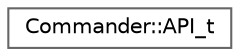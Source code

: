 digraph "Graphical Class Hierarchy"
{
 // INTERACTIVE_SVG=YES
 // LATEX_PDF_SIZE
  bgcolor="transparent";
  edge [fontname=Helvetica,fontsize=10,labelfontname=Helvetica,labelfontsize=10];
  node [fontname=Helvetica,fontsize=10,shape=box,height=0.2,width=0.4];
  rankdir="LR";
  Node0 [label="Commander::API_t",height=0.2,width=0.4,color="grey40", fillcolor="white", style="filled",URL="$struct_commander_1_1_a_p_i__t.html",tooltip="Structure for command data."];
}
